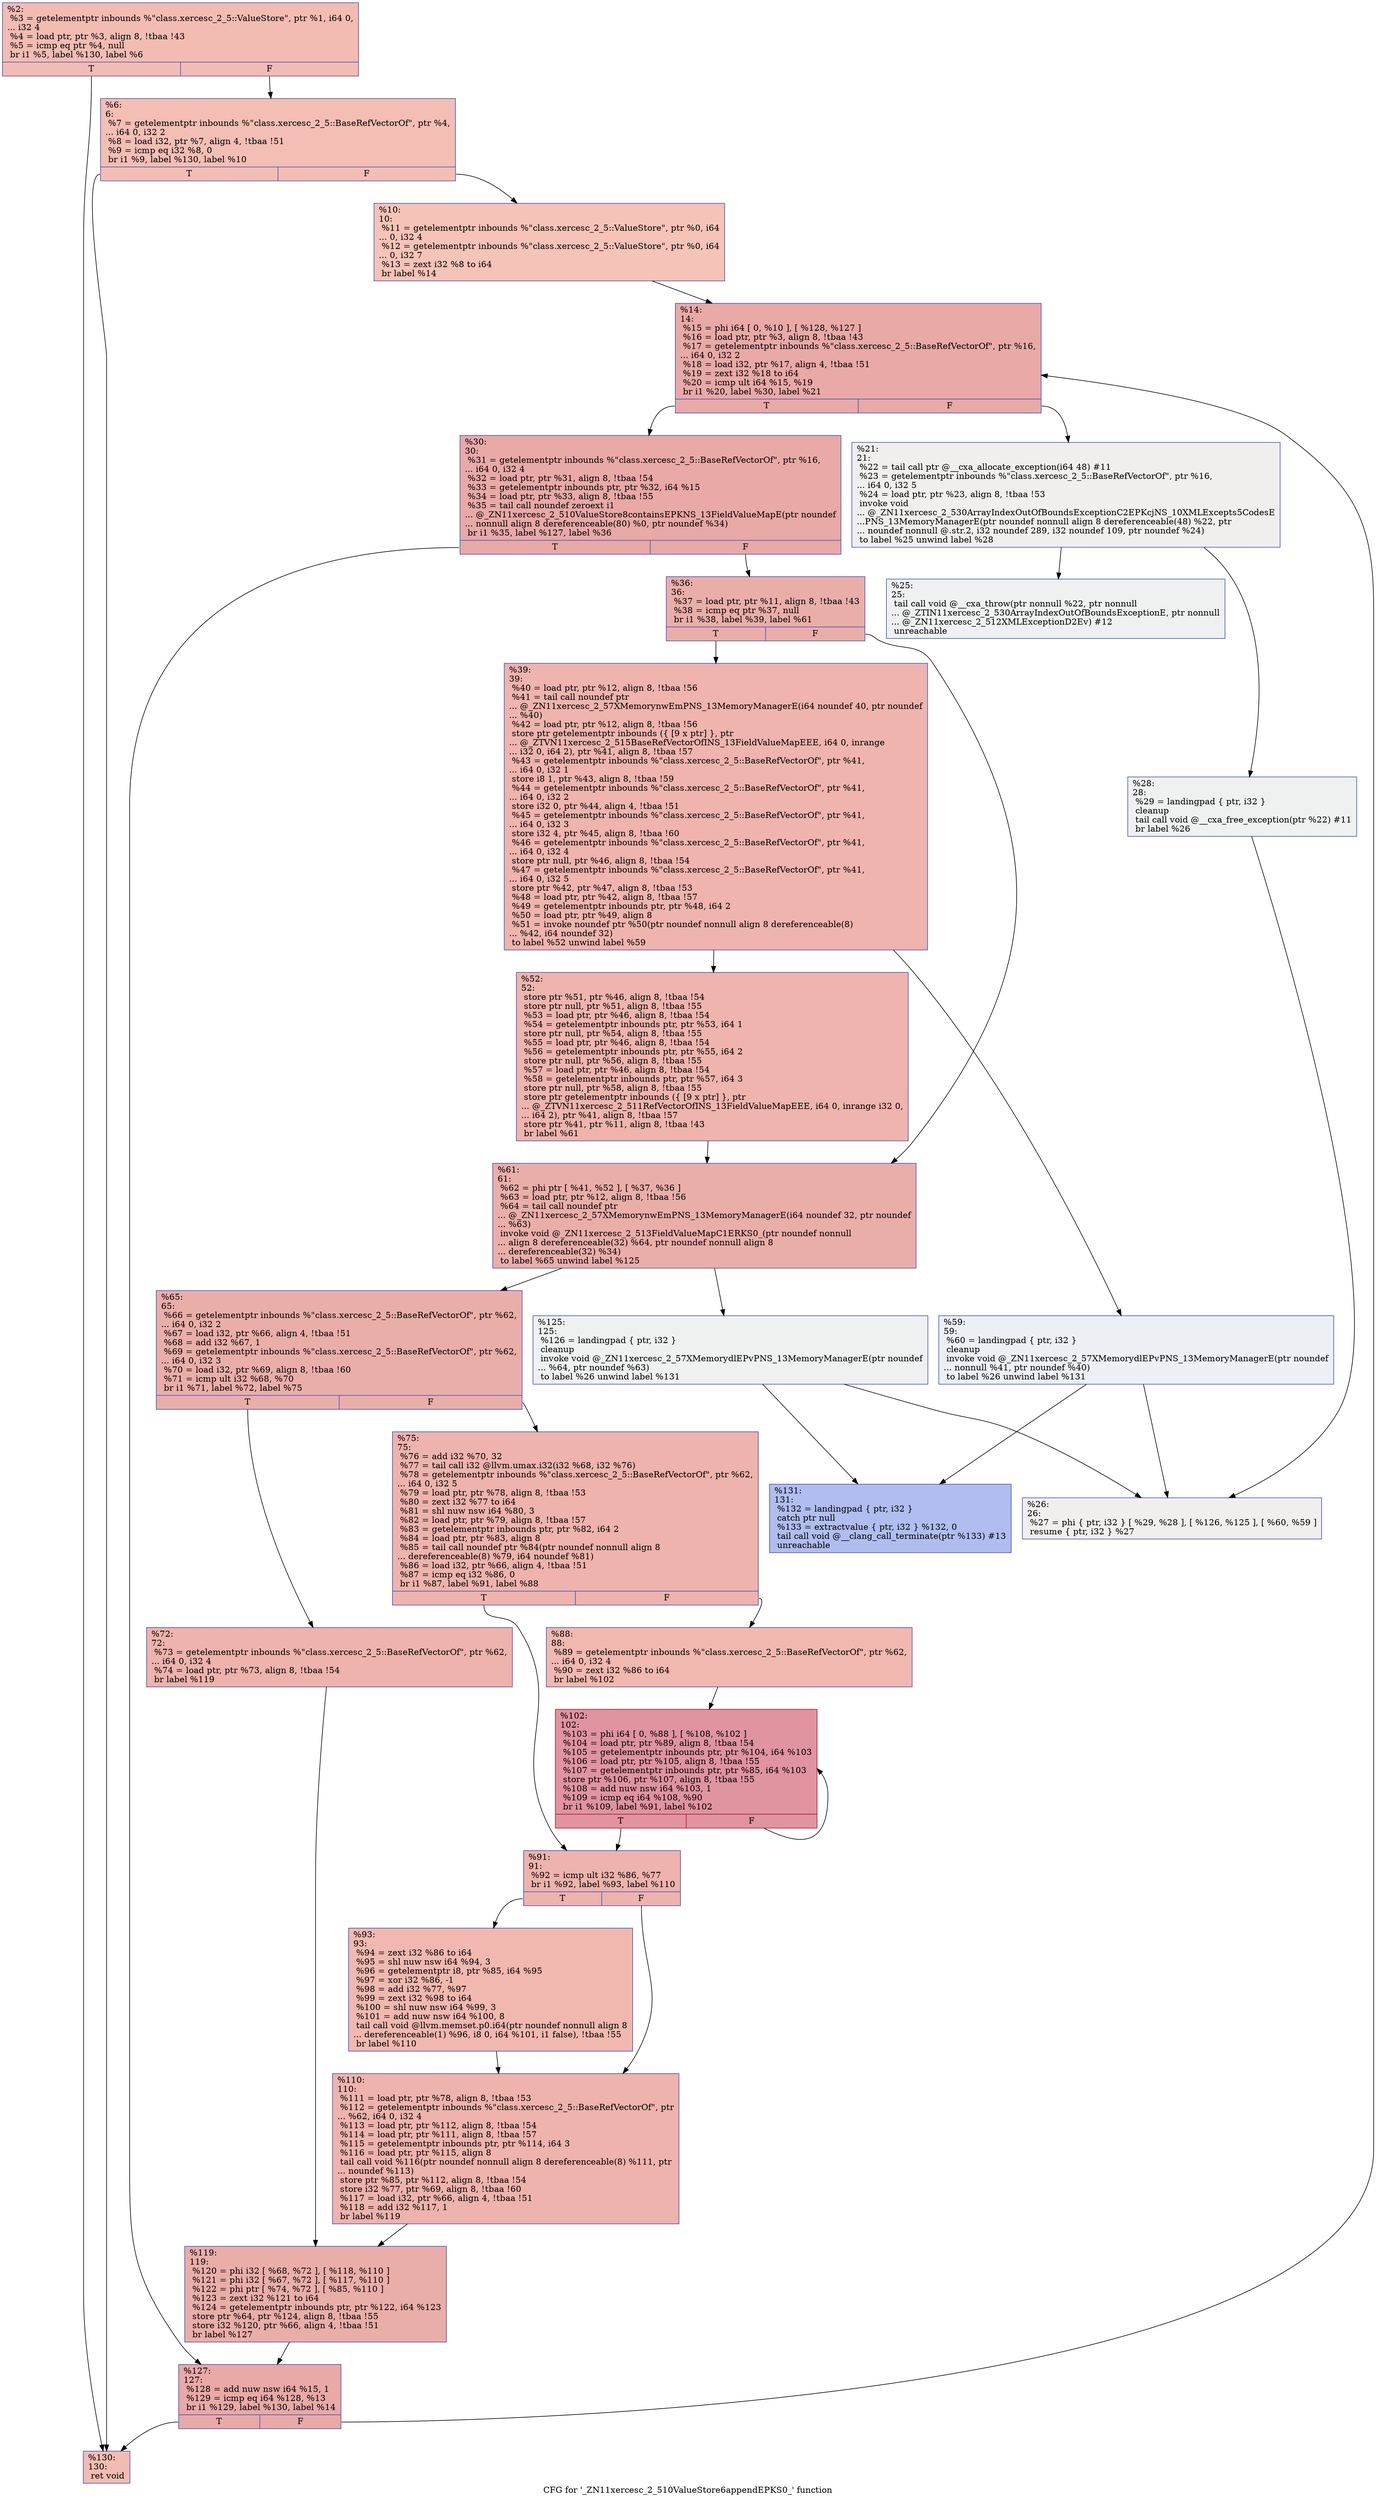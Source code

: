 digraph "CFG for '_ZN11xercesc_2_510ValueStore6appendEPKS0_' function" {
	label="CFG for '_ZN11xercesc_2_510ValueStore6appendEPKS0_' function";

	Node0x560876de2900 [shape=record,color="#3d50c3ff", style=filled, fillcolor="#e1675170",label="{%2:\l  %3 = getelementptr inbounds %\"class.xercesc_2_5::ValueStore\", ptr %1, i64 0,\l... i32 4\l  %4 = load ptr, ptr %3, align 8, !tbaa !43\l  %5 = icmp eq ptr %4, null\l  br i1 %5, label %130, label %6\l|{<s0>T|<s1>F}}"];
	Node0x560876de2900:s0 -> Node0x560876de2b60;
	Node0x560876de2900:s1 -> Node0x560876de2bb0;
	Node0x560876de2bb0 [shape=record,color="#3d50c3ff", style=filled, fillcolor="#e36c5570",label="{%6:\l6:                                                \l  %7 = getelementptr inbounds %\"class.xercesc_2_5::BaseRefVectorOf\", ptr %4,\l... i64 0, i32 2\l  %8 = load i32, ptr %7, align 4, !tbaa !51\l  %9 = icmp eq i32 %8, 0\l  br i1 %9, label %130, label %10\l|{<s0>T|<s1>F}}"];
	Node0x560876de2bb0:s0 -> Node0x560876de2b60;
	Node0x560876de2bb0:s1 -> Node0x560876de2a80;
	Node0x560876de2a80 [shape=record,color="#3d50c3ff", style=filled, fillcolor="#e8765c70",label="{%10:\l10:                                               \l  %11 = getelementptr inbounds %\"class.xercesc_2_5::ValueStore\", ptr %0, i64\l... 0, i32 4\l  %12 = getelementptr inbounds %\"class.xercesc_2_5::ValueStore\", ptr %0, i64\l... 0, i32 7\l  %13 = zext i32 %8 to i64\l  br label %14\l}"];
	Node0x560876de2a80 -> Node0x560876de31a0;
	Node0x560876de31a0 [shape=record,color="#3d50c3ff", style=filled, fillcolor="#ca3b3770",label="{%14:\l14:                                               \l  %15 = phi i64 [ 0, %10 ], [ %128, %127 ]\l  %16 = load ptr, ptr %3, align 8, !tbaa !43\l  %17 = getelementptr inbounds %\"class.xercesc_2_5::BaseRefVectorOf\", ptr %16,\l... i64 0, i32 2\l  %18 = load i32, ptr %17, align 4, !tbaa !51\l  %19 = zext i32 %18 to i64\l  %20 = icmp ult i64 %15, %19\l  br i1 %20, label %30, label %21\l|{<s0>T|<s1>F}}"];
	Node0x560876de31a0:s0 -> Node0x560876de3510;
	Node0x560876de31a0:s1 -> Node0x560876de3560;
	Node0x560876de3560 [shape=record,color="#3d50c3ff", style=filled, fillcolor="#e0dbd870",label="{%21:\l21:                                               \l  %22 = tail call ptr @__cxa_allocate_exception(i64 48) #11\l  %23 = getelementptr inbounds %\"class.xercesc_2_5::BaseRefVectorOf\", ptr %16,\l... i64 0, i32 5\l  %24 = load ptr, ptr %23, align 8, !tbaa !53\l  invoke void\l... @_ZN11xercesc_2_530ArrayIndexOutOfBoundsExceptionC2EPKcjNS_10XMLExcepts5CodesE\l...PNS_13MemoryManagerE(ptr noundef nonnull align 8 dereferenceable(48) %22, ptr\l... noundef nonnull @.str.2, i32 noundef 289, i32 noundef 109, ptr noundef %24)\l          to label %25 unwind label %28\l}"];
	Node0x560876de3560 -> Node0x560876de38f0;
	Node0x560876de3560 -> Node0x560876de3940;
	Node0x560876de38f0 [shape=record,color="#3d50c3ff", style=filled, fillcolor="#dbdcde70",label="{%25:\l25:                                               \l  tail call void @__cxa_throw(ptr nonnull %22, ptr nonnull\l... @_ZTIN11xercesc_2_530ArrayIndexOutOfBoundsExceptionE, ptr nonnull\l... @_ZN11xercesc_2_512XMLExceptionD2Ev) #12\l  unreachable\l}"];
	Node0x560876de3d30 [shape=record,color="#3d50c3ff", style=filled, fillcolor="#e0dbd870",label="{%26:\l26:                                               \l  %27 = phi \{ ptr, i32 \} [ %29, %28 ], [ %126, %125 ], [ %60, %59 ]\l  resume \{ ptr, i32 \} %27\l}"];
	Node0x560876de3940 [shape=record,color="#3d50c3ff", style=filled, fillcolor="#dbdcde70",label="{%28:\l28:                                               \l  %29 = landingpad \{ ptr, i32 \}\l          cleanup\l  tail call void @__cxa_free_exception(ptr %22) #11\l  br label %26\l}"];
	Node0x560876de3940 -> Node0x560876de3d30;
	Node0x560876de3510 [shape=record,color="#3d50c3ff", style=filled, fillcolor="#ca3b3770",label="{%30:\l30:                                               \l  %31 = getelementptr inbounds %\"class.xercesc_2_5::BaseRefVectorOf\", ptr %16,\l... i64 0, i32 4\l  %32 = load ptr, ptr %31, align 8, !tbaa !54\l  %33 = getelementptr inbounds ptr, ptr %32, i64 %15\l  %34 = load ptr, ptr %33, align 8, !tbaa !55\l  %35 = tail call noundef zeroext i1\l... @_ZN11xercesc_2_510ValueStore8containsEPKNS_13FieldValueMapE(ptr noundef\l... nonnull align 8 dereferenceable(80) %0, ptr noundef %34)\l  br i1 %35, label %127, label %36\l|{<s0>T|<s1>F}}"];
	Node0x560876de3510:s0 -> Node0x560876de3260;
	Node0x560876de3510:s1 -> Node0x560876de4240;
	Node0x560876de4240 [shape=record,color="#3d50c3ff", style=filled, fillcolor="#d0473d70",label="{%36:\l36:                                               \l  %37 = load ptr, ptr %11, align 8, !tbaa !43\l  %38 = icmp eq ptr %37, null\l  br i1 %38, label %39, label %61\l|{<s0>T|<s1>F}}"];
	Node0x560876de4240:s0 -> Node0x560876de4570;
	Node0x560876de4240:s1 -> Node0x560876de45c0;
	Node0x560876de4570 [shape=record,color="#3d50c3ff", style=filled, fillcolor="#d8564670",label="{%39:\l39:                                               \l  %40 = load ptr, ptr %12, align 8, !tbaa !56\l  %41 = tail call noundef ptr\l... @_ZN11xercesc_2_57XMemorynwEmPNS_13MemoryManagerE(i64 noundef 40, ptr noundef\l... %40)\l  %42 = load ptr, ptr %12, align 8, !tbaa !56\l  store ptr getelementptr inbounds (\{ [9 x ptr] \}, ptr\l... @_ZTVN11xercesc_2_515BaseRefVectorOfINS_13FieldValueMapEEE, i64 0, inrange\l... i32 0, i64 2), ptr %41, align 8, !tbaa !57\l  %43 = getelementptr inbounds %\"class.xercesc_2_5::BaseRefVectorOf\", ptr %41,\l... i64 0, i32 1\l  store i8 1, ptr %43, align 8, !tbaa !59\l  %44 = getelementptr inbounds %\"class.xercesc_2_5::BaseRefVectorOf\", ptr %41,\l... i64 0, i32 2\l  store i32 0, ptr %44, align 4, !tbaa !51\l  %45 = getelementptr inbounds %\"class.xercesc_2_5::BaseRefVectorOf\", ptr %41,\l... i64 0, i32 3\l  store i32 4, ptr %45, align 8, !tbaa !60\l  %46 = getelementptr inbounds %\"class.xercesc_2_5::BaseRefVectorOf\", ptr %41,\l... i64 0, i32 4\l  store ptr null, ptr %46, align 8, !tbaa !54\l  %47 = getelementptr inbounds %\"class.xercesc_2_5::BaseRefVectorOf\", ptr %41,\l... i64 0, i32 5\l  store ptr %42, ptr %47, align 8, !tbaa !53\l  %48 = load ptr, ptr %42, align 8, !tbaa !57\l  %49 = getelementptr inbounds ptr, ptr %48, i64 2\l  %50 = load ptr, ptr %49, align 8\l  %51 = invoke noundef ptr %50(ptr noundef nonnull align 8 dereferenceable(8)\l... %42, i64 noundef 32)\l          to label %52 unwind label %59\l}"];
	Node0x560876de4570 -> Node0x560876de48b0;
	Node0x560876de4570 -> Node0x560876de3dd0;
	Node0x560876de48b0 [shape=record,color="#3d50c3ff", style=filled, fillcolor="#d8564670",label="{%52:\l52:                                               \l  store ptr %51, ptr %46, align 8, !tbaa !54\l  store ptr null, ptr %51, align 8, !tbaa !55\l  %53 = load ptr, ptr %46, align 8, !tbaa !54\l  %54 = getelementptr inbounds ptr, ptr %53, i64 1\l  store ptr null, ptr %54, align 8, !tbaa !55\l  %55 = load ptr, ptr %46, align 8, !tbaa !54\l  %56 = getelementptr inbounds ptr, ptr %55, i64 2\l  store ptr null, ptr %56, align 8, !tbaa !55\l  %57 = load ptr, ptr %46, align 8, !tbaa !54\l  %58 = getelementptr inbounds ptr, ptr %57, i64 3\l  store ptr null, ptr %58, align 8, !tbaa !55\l  store ptr getelementptr inbounds (\{ [9 x ptr] \}, ptr\l... @_ZTVN11xercesc_2_511RefVectorOfINS_13FieldValueMapEEE, i64 0, inrange i32 0,\l... i64 2), ptr %41, align 8, !tbaa !57\l  store ptr %41, ptr %11, align 8, !tbaa !43\l  br label %61\l}"];
	Node0x560876de48b0 -> Node0x560876de45c0;
	Node0x560876de3dd0 [shape=record,color="#3d50c3ff", style=filled, fillcolor="#d4dbe670",label="{%59:\l59:                                               \l  %60 = landingpad \{ ptr, i32 \}\l          cleanup\l  invoke void @_ZN11xercesc_2_57XMemorydlEPvPNS_13MemoryManagerE(ptr noundef\l... nonnull %41, ptr noundef %40)\l          to label %26 unwind label %131\l}"];
	Node0x560876de3dd0 -> Node0x560876de3d30;
	Node0x560876de3dd0 -> Node0x560876dc8f70;
	Node0x560876de45c0 [shape=record,color="#3d50c3ff", style=filled, fillcolor="#d0473d70",label="{%61:\l61:                                               \l  %62 = phi ptr [ %41, %52 ], [ %37, %36 ]\l  %63 = load ptr, ptr %12, align 8, !tbaa !56\l  %64 = tail call noundef ptr\l... @_ZN11xercesc_2_57XMemorynwEmPNS_13MemoryManagerE(i64 noundef 32, ptr noundef\l... %63)\l  invoke void @_ZN11xercesc_2_513FieldValueMapC1ERKS0_(ptr noundef nonnull\l... align 8 dereferenceable(32) %64, ptr noundef nonnull align 8\l... dereferenceable(32) %34)\l          to label %65 unwind label %125\l}"];
	Node0x560876de45c0 -> Node0x560876daca60;
	Node0x560876de45c0 -> Node0x560876de3d80;
	Node0x560876daca60 [shape=record,color="#3d50c3ff", style=filled, fillcolor="#d0473d70",label="{%65:\l65:                                               \l  %66 = getelementptr inbounds %\"class.xercesc_2_5::BaseRefVectorOf\", ptr %62,\l... i64 0, i32 2\l  %67 = load i32, ptr %66, align 4, !tbaa !51\l  %68 = add i32 %67, 1\l  %69 = getelementptr inbounds %\"class.xercesc_2_5::BaseRefVectorOf\", ptr %62,\l... i64 0, i32 3\l  %70 = load i32, ptr %69, align 8, !tbaa !60\l  %71 = icmp ult i32 %68, %70\l  br i1 %71, label %72, label %75\l|{<s0>T|<s1>F}}"];
	Node0x560876daca60:s0 -> Node0x560876dacef0;
	Node0x560876daca60:s1 -> Node0x560876de7280;
	Node0x560876dacef0 [shape=record,color="#3d50c3ff", style=filled, fillcolor="#d6524470",label="{%72:\l72:                                               \l  %73 = getelementptr inbounds %\"class.xercesc_2_5::BaseRefVectorOf\", ptr %62,\l... i64 0, i32 4\l  %74 = load ptr, ptr %73, align 8, !tbaa !54\l  br label %119\l}"];
	Node0x560876dacef0 -> Node0x560876de74b0;
	Node0x560876de7280 [shape=record,color="#3d50c3ff", style=filled, fillcolor="#d6524470",label="{%75:\l75:                                               \l  %76 = add i32 %70, 32\l  %77 = tail call i32 @llvm.umax.i32(i32 %68, i32 %76)\l  %78 = getelementptr inbounds %\"class.xercesc_2_5::BaseRefVectorOf\", ptr %62,\l... i64 0, i32 5\l  %79 = load ptr, ptr %78, align 8, !tbaa !53\l  %80 = zext i32 %77 to i64\l  %81 = shl nuw nsw i64 %80, 3\l  %82 = load ptr, ptr %79, align 8, !tbaa !57\l  %83 = getelementptr inbounds ptr, ptr %82, i64 2\l  %84 = load ptr, ptr %83, align 8\l  %85 = tail call noundef ptr %84(ptr noundef nonnull align 8\l... dereferenceable(8) %79, i64 noundef %81)\l  %86 = load i32, ptr %66, align 4, !tbaa !51\l  %87 = icmp eq i32 %86, 0\l  br i1 %87, label %91, label %88\l|{<s0>T|<s1>F}}"];
	Node0x560876de7280:s0 -> Node0x560876de7cd0;
	Node0x560876de7280:s1 -> Node0x560876de7d20;
	Node0x560876de7d20 [shape=record,color="#3d50c3ff", style=filled, fillcolor="#dc5d4a70",label="{%88:\l88:                                               \l  %89 = getelementptr inbounds %\"class.xercesc_2_5::BaseRefVectorOf\", ptr %62,\l... i64 0, i32 4\l  %90 = zext i32 %86 to i64\l  br label %102\l}"];
	Node0x560876de7d20 -> Node0x560876de7f50;
	Node0x560876de7cd0 [shape=record,color="#3d50c3ff", style=filled, fillcolor="#d6524470",label="{%91:\l91:                                               \l  %92 = icmp ult i32 %86, %77\l  br i1 %92, label %93, label %110\l|{<s0>T|<s1>F}}"];
	Node0x560876de7cd0:s0 -> Node0x560876de80a0;
	Node0x560876de7cd0:s1 -> Node0x560876de80f0;
	Node0x560876de80a0 [shape=record,color="#3d50c3ff", style=filled, fillcolor="#dc5d4a70",label="{%93:\l93:                                               \l  %94 = zext i32 %86 to i64\l  %95 = shl nuw nsw i64 %94, 3\l  %96 = getelementptr i8, ptr %85, i64 %95\l  %97 = xor i32 %86, -1\l  %98 = add i32 %77, %97\l  %99 = zext i32 %98 to i64\l  %100 = shl nuw nsw i64 %99, 3\l  %101 = add nuw nsw i64 %100, 8\l  tail call void @llvm.memset.p0.i64(ptr noundef nonnull align 8\l... dereferenceable(1) %96, i8 0, i64 %101, i1 false), !tbaa !55\l  br label %110\l}"];
	Node0x560876de80a0 -> Node0x560876de80f0;
	Node0x560876de7f50 [shape=record,color="#b70d28ff", style=filled, fillcolor="#b70d2870",label="{%102:\l102:                                              \l  %103 = phi i64 [ 0, %88 ], [ %108, %102 ]\l  %104 = load ptr, ptr %89, align 8, !tbaa !54\l  %105 = getelementptr inbounds ptr, ptr %104, i64 %103\l  %106 = load ptr, ptr %105, align 8, !tbaa !55\l  %107 = getelementptr inbounds ptr, ptr %85, i64 %103\l  store ptr %106, ptr %107, align 8, !tbaa !55\l  %108 = add nuw nsw i64 %103, 1\l  %109 = icmp eq i64 %108, %90\l  br i1 %109, label %91, label %102\l|{<s0>T|<s1>F}}"];
	Node0x560876de7f50:s0 -> Node0x560876de7cd0;
	Node0x560876de7f50:s1 -> Node0x560876de7f50;
	Node0x560876de80f0 [shape=record,color="#3d50c3ff", style=filled, fillcolor="#d6524470",label="{%110:\l110:                                              \l  %111 = load ptr, ptr %78, align 8, !tbaa !53\l  %112 = getelementptr inbounds %\"class.xercesc_2_5::BaseRefVectorOf\", ptr\l... %62, i64 0, i32 4\l  %113 = load ptr, ptr %112, align 8, !tbaa !54\l  %114 = load ptr, ptr %111, align 8, !tbaa !57\l  %115 = getelementptr inbounds ptr, ptr %114, i64 3\l  %116 = load ptr, ptr %115, align 8\l  tail call void %116(ptr noundef nonnull align 8 dereferenceable(8) %111, ptr\l... noundef %113)\l  store ptr %85, ptr %112, align 8, !tbaa !54\l  store i32 %77, ptr %69, align 8, !tbaa !60\l  %117 = load i32, ptr %66, align 4, !tbaa !51\l  %118 = add i32 %117, 1\l  br label %119\l}"];
	Node0x560876de80f0 -> Node0x560876de74b0;
	Node0x560876de74b0 [shape=record,color="#3d50c3ff", style=filled, fillcolor="#d0473d70",label="{%119:\l119:                                              \l  %120 = phi i32 [ %68, %72 ], [ %118, %110 ]\l  %121 = phi i32 [ %67, %72 ], [ %117, %110 ]\l  %122 = phi ptr [ %74, %72 ], [ %85, %110 ]\l  %123 = zext i32 %121 to i64\l  %124 = getelementptr inbounds ptr, ptr %122, i64 %123\l  store ptr %64, ptr %124, align 8, !tbaa !55\l  store i32 %120, ptr %66, align 4, !tbaa !51\l  br label %127\l}"];
	Node0x560876de74b0 -> Node0x560876de3260;
	Node0x560876de3d80 [shape=record,color="#3d50c3ff", style=filled, fillcolor="#dbdcde70",label="{%125:\l125:                                              \l  %126 = landingpad \{ ptr, i32 \}\l          cleanup\l  invoke void @_ZN11xercesc_2_57XMemorydlEPvPNS_13MemoryManagerE(ptr noundef\l... %64, ptr noundef %63)\l          to label %26 unwind label %131\l}"];
	Node0x560876de3d80 -> Node0x560876de3d30;
	Node0x560876de3d80 -> Node0x560876dc8f70;
	Node0x560876de3260 [shape=record,color="#3d50c3ff", style=filled, fillcolor="#ca3b3770",label="{%127:\l127:                                              \l  %128 = add nuw nsw i64 %15, 1\l  %129 = icmp eq i64 %128, %13\l  br i1 %129, label %130, label %14\l|{<s0>T|<s1>F}}"];
	Node0x560876de3260:s0 -> Node0x560876de2b60;
	Node0x560876de3260:s1 -> Node0x560876de31a0;
	Node0x560876de2b60 [shape=record,color="#3d50c3ff", style=filled, fillcolor="#e1675170",label="{%130:\l130:                                              \l  ret void\l}"];
	Node0x560876dc8f70 [shape=record,color="#3d50c3ff", style=filled, fillcolor="#4f69d970",label="{%131:\l131:                                              \l  %132 = landingpad \{ ptr, i32 \}\l          catch ptr null\l  %133 = extractvalue \{ ptr, i32 \} %132, 0\l  tail call void @__clang_call_terminate(ptr %133) #13\l  unreachable\l}"];
}
